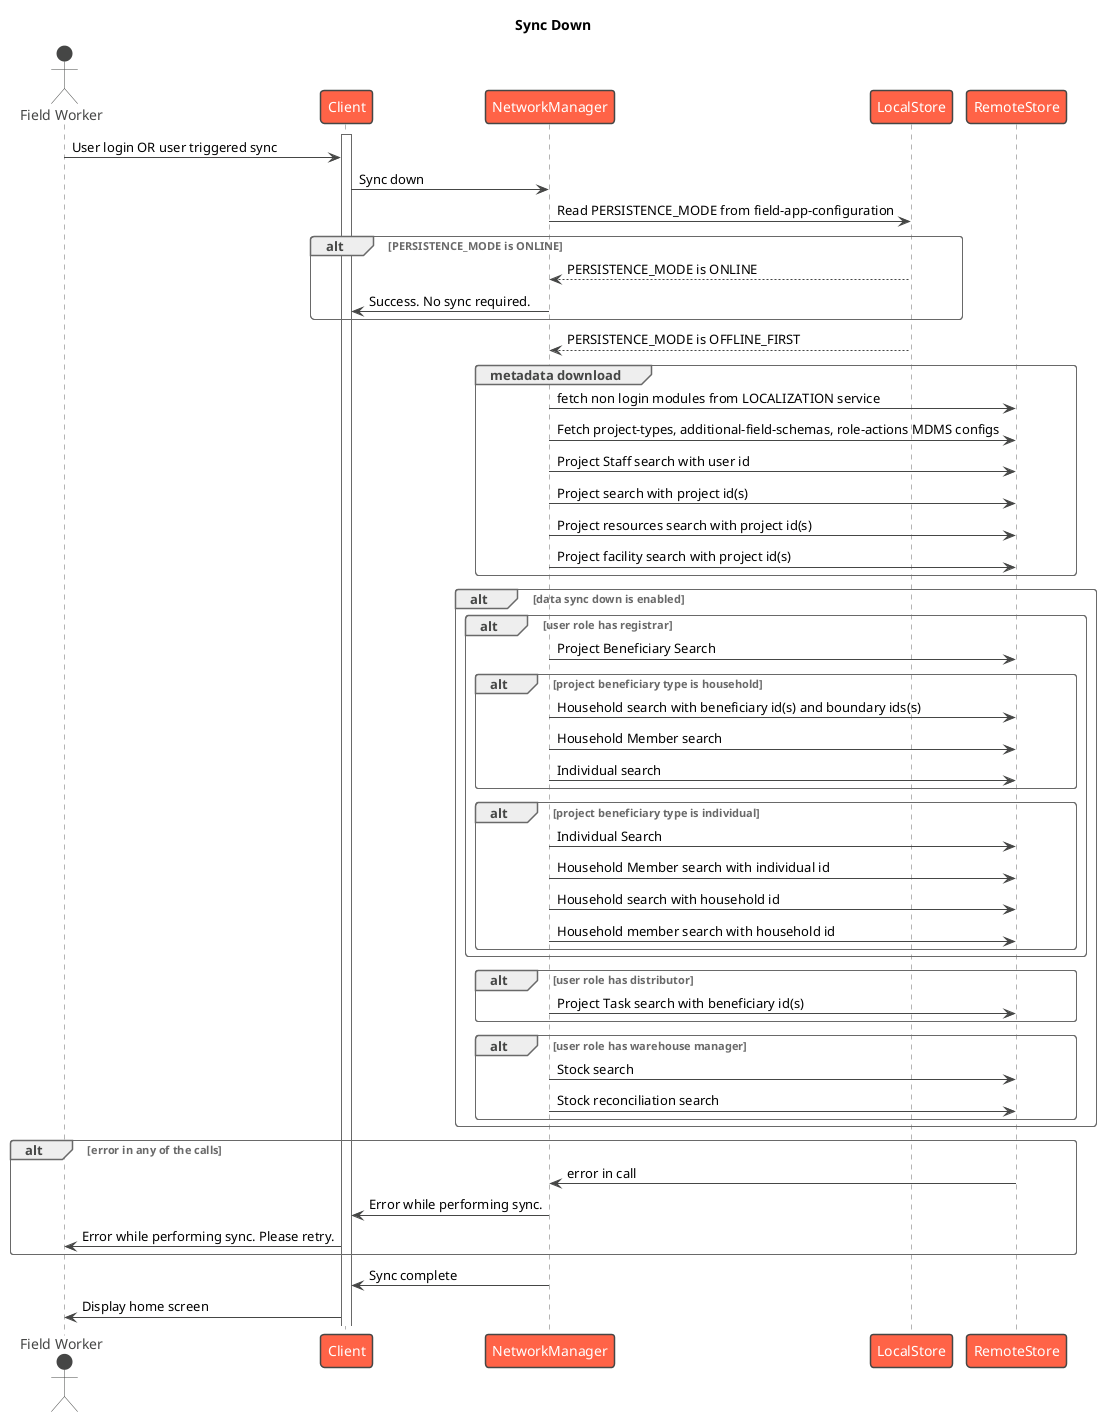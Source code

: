 @startuml
!theme vibrant
title Sync Down
actor "Field Worker" as a
participant Client as c
participant NetworkManager as nm
participant LocalStore as l
participant RemoteStore as r

activate c
a -> c: User login OR user triggered sync
c -> nm: Sync down
nm -> l: Read PERSISTENCE_MODE from field-app-configuration
alt PERSISTENCE_MODE is ONLINE
  l --> nm: PERSISTENCE_MODE is ONLINE
  nm -> c: Success. No sync required.
end
l --> nm: PERSISTENCE_MODE is OFFLINE_FIRST
group metadata download
  nm -> r: fetch non login modules from LOCALIZATION service
  nm -> r: Fetch project-types, additional-field-schemas, role-actions MDMS configs
  nm -> r: Project Staff search with user id
  'kick user out here if no projects linked?
  nm -> r: Project search with project id(s)
  nm -> r: Project resources search with project id(s)
  nm -> r: Project facility search with project id(s)
  'what if role is warehouse manager but no facilities are assigned?
end
alt data sync down is enabled
  alt user role has registrar
    nm -> r: Project Beneficiary Search
    alt project beneficiary type is household
      nm -> r: Household search with beneficiary id(s) and boundary ids(s)
      nm -> r: Household Member search
      nm -> r: Individual search
    end
    alt project beneficiary type is individual
      nm -> r: Individual Search
      nm -> r: Household Member search with individual id
      nm -> r: Household search with household id
      nm -> r: Household member search with household id
    end
  end
  alt user role has distributor
    nm -> r: Project Task search with beneficiary id(s)
  end
  alt user role has warehouse manager
    nm -> r: Stock search
    nm -> r: Stock reconciliation search
  end
end
alt error in any of the calls
  r -> nm: error in call
  nm -> c: Error while performing sync.
  c -> a: Error while performing sync. Please retry.
end
nm -> c: Sync complete
c -> a: Display home screen
@enduml